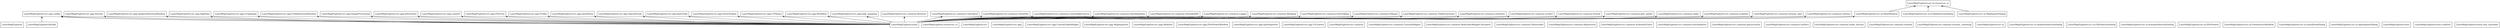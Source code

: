 digraph "packages_LaserMapExplorer" {
rankdir=BT
charset="utf-8"
"LaserMapExplorer" [color="black", label=<LaserMapExplorer>, shape="box", style="solid"];
"LaserMapExplorer.blockly" [color="black", label=<LaserMapExplorer.blockly>, shape="box", style="solid"];
"LaserMapExplorer.main" [color="black", label=<LaserMapExplorer.main>, shape="box", style="solid"];
"LaserMapExplorer.resources_rc" [color="black", label=<LaserMapExplorer.resources_rc>, shape="box", style="solid"];
"LaserMapExplorer.src" [color="black", label=<LaserMapExplorer.src>, shape="box", style="solid"];
"LaserMapExplorer.src.app" [color="black", label=<LaserMapExplorer.src.app>, shape="box", style="solid"];
"LaserMapExplorer.src.app.Actions" [color="black", label=<LaserMapExplorer.src.app.Actions>, shape="box", style="solid"];
"LaserMapExplorer.src.app.AnalyteSelectionWindow" [color="black", label=<LaserMapExplorer.src.app.AnalyteSelectionWindow>, shape="box", style="solid"];
"LaserMapExplorer.src.app.AppData" [color="black", label=<LaserMapExplorer.src.app.AppData>, shape="box", style="solid"];
"LaserMapExplorer.src.app.CropImage" [color="black", label=<LaserMapExplorer.src.app.CropImage>, shape="box", style="solid"];
"LaserMapExplorer.src.app.CustomTableWidget" [color="black", label=<LaserMapExplorer.src.app.CustomTableWidget>, shape="box", style="solid"];
"LaserMapExplorer.src.app.FieldSelectionWindow" [color="black", label=<LaserMapExplorer.src.app.FieldSelectionWindow>, shape="box", style="solid"];
"LaserMapExplorer.src.app.ImageProcessing" [color="black", label=<LaserMapExplorer.src.app.ImageProcessing>, shape="box", style="solid"];
"LaserMapExplorer.src.app.InfoViewer" [color="black", label=<LaserMapExplorer.src.app.InfoViewer>, shape="box", style="solid"];
"LaserMapExplorer.src.app.LameIO" [color="black", label=<LaserMapExplorer.src.app.LameIO>, shape="box", style="solid"];
"LaserMapExplorer.src.app.MapImporter" [color="black", label=<LaserMapExplorer.src.app.MapImporter>, shape="box", style="solid"];
"LaserMapExplorer.src.app.Modules" [color="black", label=<LaserMapExplorer.src.app.Modules>, shape="box", style="solid"];
"LaserMapExplorer.src.app.PlotTree" [color="black", label=<LaserMapExplorer.src.app.PlotTree>, shape="box", style="solid"];
"LaserMapExplorer.src.app.PlotViewerWindow" [color="black", label=<LaserMapExplorer.src.app.PlotViewerWindow>, shape="box", style="solid"];
"LaserMapExplorer.src.app.Profile" [color="black", label=<LaserMapExplorer.src.app.Profile>, shape="box", style="solid"];
"LaserMapExplorer.src.app.QuickView" [color="black", label=<LaserMapExplorer.src.app.QuickView>, shape="box", style="solid"];
"LaserMapExplorer.src.app.SpecialTools" [color="black", label=<LaserMapExplorer.src.app.SpecialTools>, shape="box", style="solid"];
"LaserMapExplorer.src.app.SpotImporter" [color="black", label=<LaserMapExplorer.src.app.SpotImporter>, shape="box", style="solid"];
"LaserMapExplorer.src.app.SpotTools" [color="black", label=<LaserMapExplorer.src.app.SpotTools>, shape="box", style="solid"];
"LaserMapExplorer.src.app.StyleToolbox" [color="black", label=<LaserMapExplorer.src.app.StyleToolbox>, shape="box", style="solid"];
"LaserMapExplorer.src.app.UIControl" [color="black", label=<LaserMapExplorer.src.app.UIControl>, shape="box", style="solid"];
"LaserMapExplorer.src.app.UITheme" [color="black", label=<LaserMapExplorer.src.app.UITheme>, shape="box", style="solid"];
"LaserMapExplorer.src.app.Workflow" [color="black", label=<LaserMapExplorer.src.app.Workflow>, shape="box", style="solid"];
"LaserMapExplorer.src.app.config" [color="black", label=<LaserMapExplorer.src.app.config>, shape="box", style="solid"];
"LaserMapExplorer.src.app.help_mapping" [color="black", label=<LaserMapExplorer.src.app.help_mapping>, shape="box", style="solid"];
"LaserMapExplorer.src.common" [color="black", label=<LaserMapExplorer.src.common>, shape="box", style="solid"];
"LaserMapExplorer.src.common.Browser" [color="black", label=<LaserMapExplorer.src.common.Browser>, shape="box", style="solid"];
"LaserMapExplorer.src.common.Calculator" [color="black", label=<LaserMapExplorer.src.common.Calculator>, shape="box", style="solid"];
"LaserMapExplorer.src.common.ChemPlot" [color="black", label=<LaserMapExplorer.src.common.ChemPlot>, shape="box", style="solid"];
"LaserMapExplorer.src.common.CustomMplCanvas" [color="black", label=<LaserMapExplorer.src.common.CustomMplCanvas>, shape="box", style="solid"];
"LaserMapExplorer.src.common.CustomWidgets" [color="black", label=<LaserMapExplorer.src.common.CustomWidgets>, shape="box", style="solid"];
"LaserMapExplorer.src.common.DataHandling" [color="black", label=<LaserMapExplorer.src.common.DataHandling>, shape="box", style="solid"];
"LaserMapExplorer.src.common.ExtendedDF" [color="black", label=<LaserMapExplorer.src.common.ExtendedDF>, shape="box", style="solid"];
"LaserMapExplorer.src.common.Logger" [color="black", label=<LaserMapExplorer.src.common.Logger>, shape="box", style="solid"];
"LaserMapExplorer.src.common.Masking" [color="black", label=<LaserMapExplorer.src.common.Masking>, shape="box", style="solid"];
"LaserMapExplorer.src.common.MolecularWeightCalculator" [color="black", label=<LaserMapExplorer.src.common.MolecularWeightCalculator>, shape="box", style="solid"];
"LaserMapExplorer.src.common.NoteTaking" [color="black", label=<LaserMapExplorer.src.common.NoteTaking>, shape="box", style="solid"];
"LaserMapExplorer.src.common.Observable" [color="black", label=<LaserMapExplorer.src.common.Observable>, shape="box", style="solid"];
"LaserMapExplorer.src.common.Polygon" [color="black", label=<LaserMapExplorer.src.common.Polygon>, shape="box", style="solid"];
"LaserMapExplorer.src.common.Regression" [color="black", label=<LaserMapExplorer.src.common.Regression>, shape="box", style="solid"];
"LaserMapExplorer.src.common.ScheduleTimer" [color="black", label=<LaserMapExplorer.src.common.ScheduleTimer>, shape="box", style="solid"];
"LaserMapExplorer.src.common.SortAnalytes" [color="black", label=<LaserMapExplorer.src.common.SortAnalytes>, shape="box", style="solid"];
"LaserMapExplorer.src.common.TableFunctions" [color="black", label=<LaserMapExplorer.src.common.TableFunctions>, shape="box", style="solid"];
"LaserMapExplorer.src.common.colorfunc" [color="black", label=<LaserMapExplorer.src.common.colorfunc>, shape="box", style="solid"];
"LaserMapExplorer.src.common.csvdict" [color="black", label=<LaserMapExplorer.src.common.csvdict>, shape="box", style="solid"];
"LaserMapExplorer.src.common.format" [color="black", label=<LaserMapExplorer.src.common.format>, shape="box", style="solid"];
"LaserMapExplorer.src.common.gausscensor" [color="black", label=<LaserMapExplorer.src.common.gausscensor>, shape="box", style="solid"];
"LaserMapExplorer.src.common.outliers" [color="black", label=<LaserMapExplorer.src.common.outliers>, shape="box", style="solid"];
"LaserMapExplorer.src.common.plot_spider" [color="black", label=<LaserMapExplorer.src.common.plot_spider>, shape="box", style="solid"];
"LaserMapExplorer.src.common.radar" [color="black", label=<LaserMapExplorer.src.common.radar>, shape="box", style="solid"];
"LaserMapExplorer.src.common.radar_factory" [color="black", label=<LaserMapExplorer.src.common.radar_factory>, shape="box", style="solid"];
"LaserMapExplorer.src.common.rotated" [color="black", label=<LaserMapExplorer.src.common.rotated>, shape="box", style="solid"];
"LaserMapExplorer.src.common.scalebar" [color="black", label=<LaserMapExplorer.src.common.scalebar>, shape="box", style="solid"];
"LaserMapExplorer.src.common.ternary_colormap" [color="black", label=<LaserMapExplorer.src.common.ternary_colormap>, shape="box", style="solid"];
"LaserMapExplorer.src.common.ternary_plot" [color="black", label=<LaserMapExplorer.src.common.ternary_plot>, shape="box", style="solid"];
"LaserMapExplorer.src.common.varfunc" [color="black", label=<LaserMapExplorer.src.common.varfunc>, shape="box", style="solid"];
"LaserMapExplorer.src.ui" [color="black", label=<LaserMapExplorer.src.ui>, shape="box", style="solid"];
"LaserMapExplorer.src.ui.AnalyteSelectionDialog" [color="black", label=<LaserMapExplorer.src.ui.AnalyteSelectionDialog>, shape="box", style="solid"];
"LaserMapExplorer.src.ui.FieldSelectionDialog" [color="black", label=<LaserMapExplorer.src.ui.FieldSelectionDialog>, shape="box", style="solid"];
"LaserMapExplorer.src.ui.FileSelectorDialog" [color="black", label=<LaserMapExplorer.src.ui.FileSelectorDialog>, shape="box", style="solid"];
"LaserMapExplorer.src.ui.IsotopeSelectionDialog" [color="black", label=<LaserMapExplorer.src.ui.IsotopeSelectionDialog>, shape="box", style="solid"];
"LaserMapExplorer.src.ui.MainWindow" [color="black", label=<LaserMapExplorer.src.ui.MainWindow>, shape="box", style="solid"];
"LaserMapExplorer.src.ui.MapImportDialog" [color="black", label=<LaserMapExplorer.src.ui.MapImportDialog>, shape="box", style="solid"];
"LaserMapExplorer.src.ui.PlotViewer" [color="black", label=<LaserMapExplorer.src.ui.PlotViewer>, shape="box", style="solid"];
"LaserMapExplorer.src.ui.PreferencesWindow" [color="black", label=<LaserMapExplorer.src.ui.PreferencesWindow>, shape="box", style="solid"];
"LaserMapExplorer.src.ui.QuickViewDialog" [color="black", label=<LaserMapExplorer.src.ui.QuickViewDialog>, shape="box", style="solid"];
"LaserMapExplorer.src.ui.SpotImportDialog" [color="black", label=<LaserMapExplorer.src.ui.SpotImportDialog>, shape="box", style="solid"];
"LaserMapExplorer.src.ui.resources_rc" [color="black", label=<LaserMapExplorer.src.ui.resources_rc>, shape="box", style="solid"];
"LaserMapExplorer.tests" [color="black", label=<LaserMapExplorer.tests>, shape="box", style="solid"];
"LaserMapExplorer.tests.conftest" [color="black", label=<LaserMapExplorer.tests.conftest>, shape="box", style="solid"];
"LaserMapExplorer.tests.test_menubar" [color="black", label=<LaserMapExplorer.tests.test_menubar>, shape="box", style="solid"];
"LaserMapExplorer.blockly" -> "LaserMapExplorer.src.app.config" [arrowhead="open", arrowtail="none"];
"LaserMapExplorer.main" -> "LaserMapExplorer.src.app.Actions" [arrowhead="open", arrowtail="none"];
"LaserMapExplorer.main" -> "LaserMapExplorer.src.app.AnalyteSelectionWindow" [arrowhead="open", arrowtail="none"];
"LaserMapExplorer.main" -> "LaserMapExplorer.src.app.AppData" [arrowhead="open", arrowtail="none"];
"LaserMapExplorer.main" -> "LaserMapExplorer.src.app.CropImage" [arrowhead="open", arrowtail="none"];
"LaserMapExplorer.main" -> "LaserMapExplorer.src.app.FieldSelectionWindow" [arrowhead="open", arrowtail="none"];
"LaserMapExplorer.main" -> "LaserMapExplorer.src.app.ImageProcessing" [arrowhead="open", arrowtail="none"];
"LaserMapExplorer.main" -> "LaserMapExplorer.src.app.InfoViewer" [arrowhead="open", arrowtail="none"];
"LaserMapExplorer.main" -> "LaserMapExplorer.src.app.LameIO" [arrowhead="open", arrowtail="none"];
"LaserMapExplorer.main" -> "LaserMapExplorer.src.app.PlotTree" [arrowhead="open", arrowtail="none"];
"LaserMapExplorer.main" -> "LaserMapExplorer.src.app.Profile" [arrowhead="open", arrowtail="none"];
"LaserMapExplorer.main" -> "LaserMapExplorer.src.app.QuickView" [arrowhead="open", arrowtail="none"];
"LaserMapExplorer.main" -> "LaserMapExplorer.src.app.SpecialTools" [arrowhead="open", arrowtail="none"];
"LaserMapExplorer.main" -> "LaserMapExplorer.src.app.SpotTools" [arrowhead="open", arrowtail="none"];
"LaserMapExplorer.main" -> "LaserMapExplorer.src.app.StyleToolbox" [arrowhead="open", arrowtail="none"];
"LaserMapExplorer.main" -> "LaserMapExplorer.src.app.UITheme" [arrowhead="open", arrowtail="none"];
"LaserMapExplorer.main" -> "LaserMapExplorer.src.app.Workflow" [arrowhead="open", arrowtail="none"];
"LaserMapExplorer.main" -> "LaserMapExplorer.src.app.config" [arrowhead="open", arrowtail="none"];
"LaserMapExplorer.main" -> "LaserMapExplorer.src.app.config" [arrowhead="open", arrowtail="none"];
"LaserMapExplorer.main" -> "LaserMapExplorer.src.app.help_mapping" [arrowhead="open", arrowtail="none"];
"LaserMapExplorer.main" -> "LaserMapExplorer.src.common.Browser" [arrowhead="open", arrowtail="none"];
"LaserMapExplorer.main" -> "LaserMapExplorer.src.common.Calculator" [arrowhead="open", arrowtail="none"];
"LaserMapExplorer.main" -> "LaserMapExplorer.src.common.ChemPlot" [arrowhead="open", arrowtail="none"];
"LaserMapExplorer.main" -> "LaserMapExplorer.src.common.CustomMplCanvas" [arrowhead="open", arrowtail="none"];
"LaserMapExplorer.main" -> "LaserMapExplorer.src.common.DataHandling" [arrowhead="open", arrowtail="none"];
"LaserMapExplorer.main" -> "LaserMapExplorer.src.common.ExtendedDF" [arrowhead="open", arrowtail="none"];
"LaserMapExplorer.main" -> "LaserMapExplorer.src.common.Logger" [arrowhead="open", arrowtail="none"];
"LaserMapExplorer.main" -> "LaserMapExplorer.src.common.Masking" [arrowhead="open", arrowtail="none"];
"LaserMapExplorer.main" -> "LaserMapExplorer.src.common.NoteTaking" [arrowhead="open", arrowtail="none"];
"LaserMapExplorer.main" -> "LaserMapExplorer.src.common.Polygon" [arrowhead="open", arrowtail="none"];
"LaserMapExplorer.main" -> "LaserMapExplorer.src.common.TableFunctions" [arrowhead="open", arrowtail="none"];
"LaserMapExplorer.main" -> "LaserMapExplorer.src.common.colorfunc" [arrowhead="open", arrowtail="none"];
"LaserMapExplorer.main" -> "LaserMapExplorer.src.common.csvdict" [arrowhead="open", arrowtail="none"];
"LaserMapExplorer.main" -> "LaserMapExplorer.src.common.format" [arrowhead="open", arrowtail="none"];
"LaserMapExplorer.main" -> "LaserMapExplorer.src.common.plot_spider" [arrowhead="open", arrowtail="none"];
"LaserMapExplorer.main" -> "LaserMapExplorer.src.common.radar" [arrowhead="open", arrowtail="none"];
"LaserMapExplorer.main" -> "LaserMapExplorer.src.common.scalebar" [arrowhead="open", arrowtail="none"];
"LaserMapExplorer.main" -> "LaserMapExplorer.src.common.ternary_plot" [arrowhead="open", arrowtail="none"];
"LaserMapExplorer.main" -> "LaserMapExplorer.src.common.varfunc" [arrowhead="open", arrowtail="none"];
"LaserMapExplorer.main" -> "LaserMapExplorer.src.ui.MainWindow" [arrowhead="open", arrowtail="none"];
"LaserMapExplorer.src.ui.FieldSelectionDialog" -> "LaserMapExplorer.src.ui.resources_rc" [arrowhead="open", arrowtail="none"];
"LaserMapExplorer.src.ui.MainWindow" -> "LaserMapExplorer.src.ui.resources_rc" [arrowhead="open", arrowtail="none"];
"LaserMapExplorer.src.ui.MapImportDialog" -> "LaserMapExplorer.src.ui.resources_rc" [arrowhead="open", arrowtail="none"];
}
